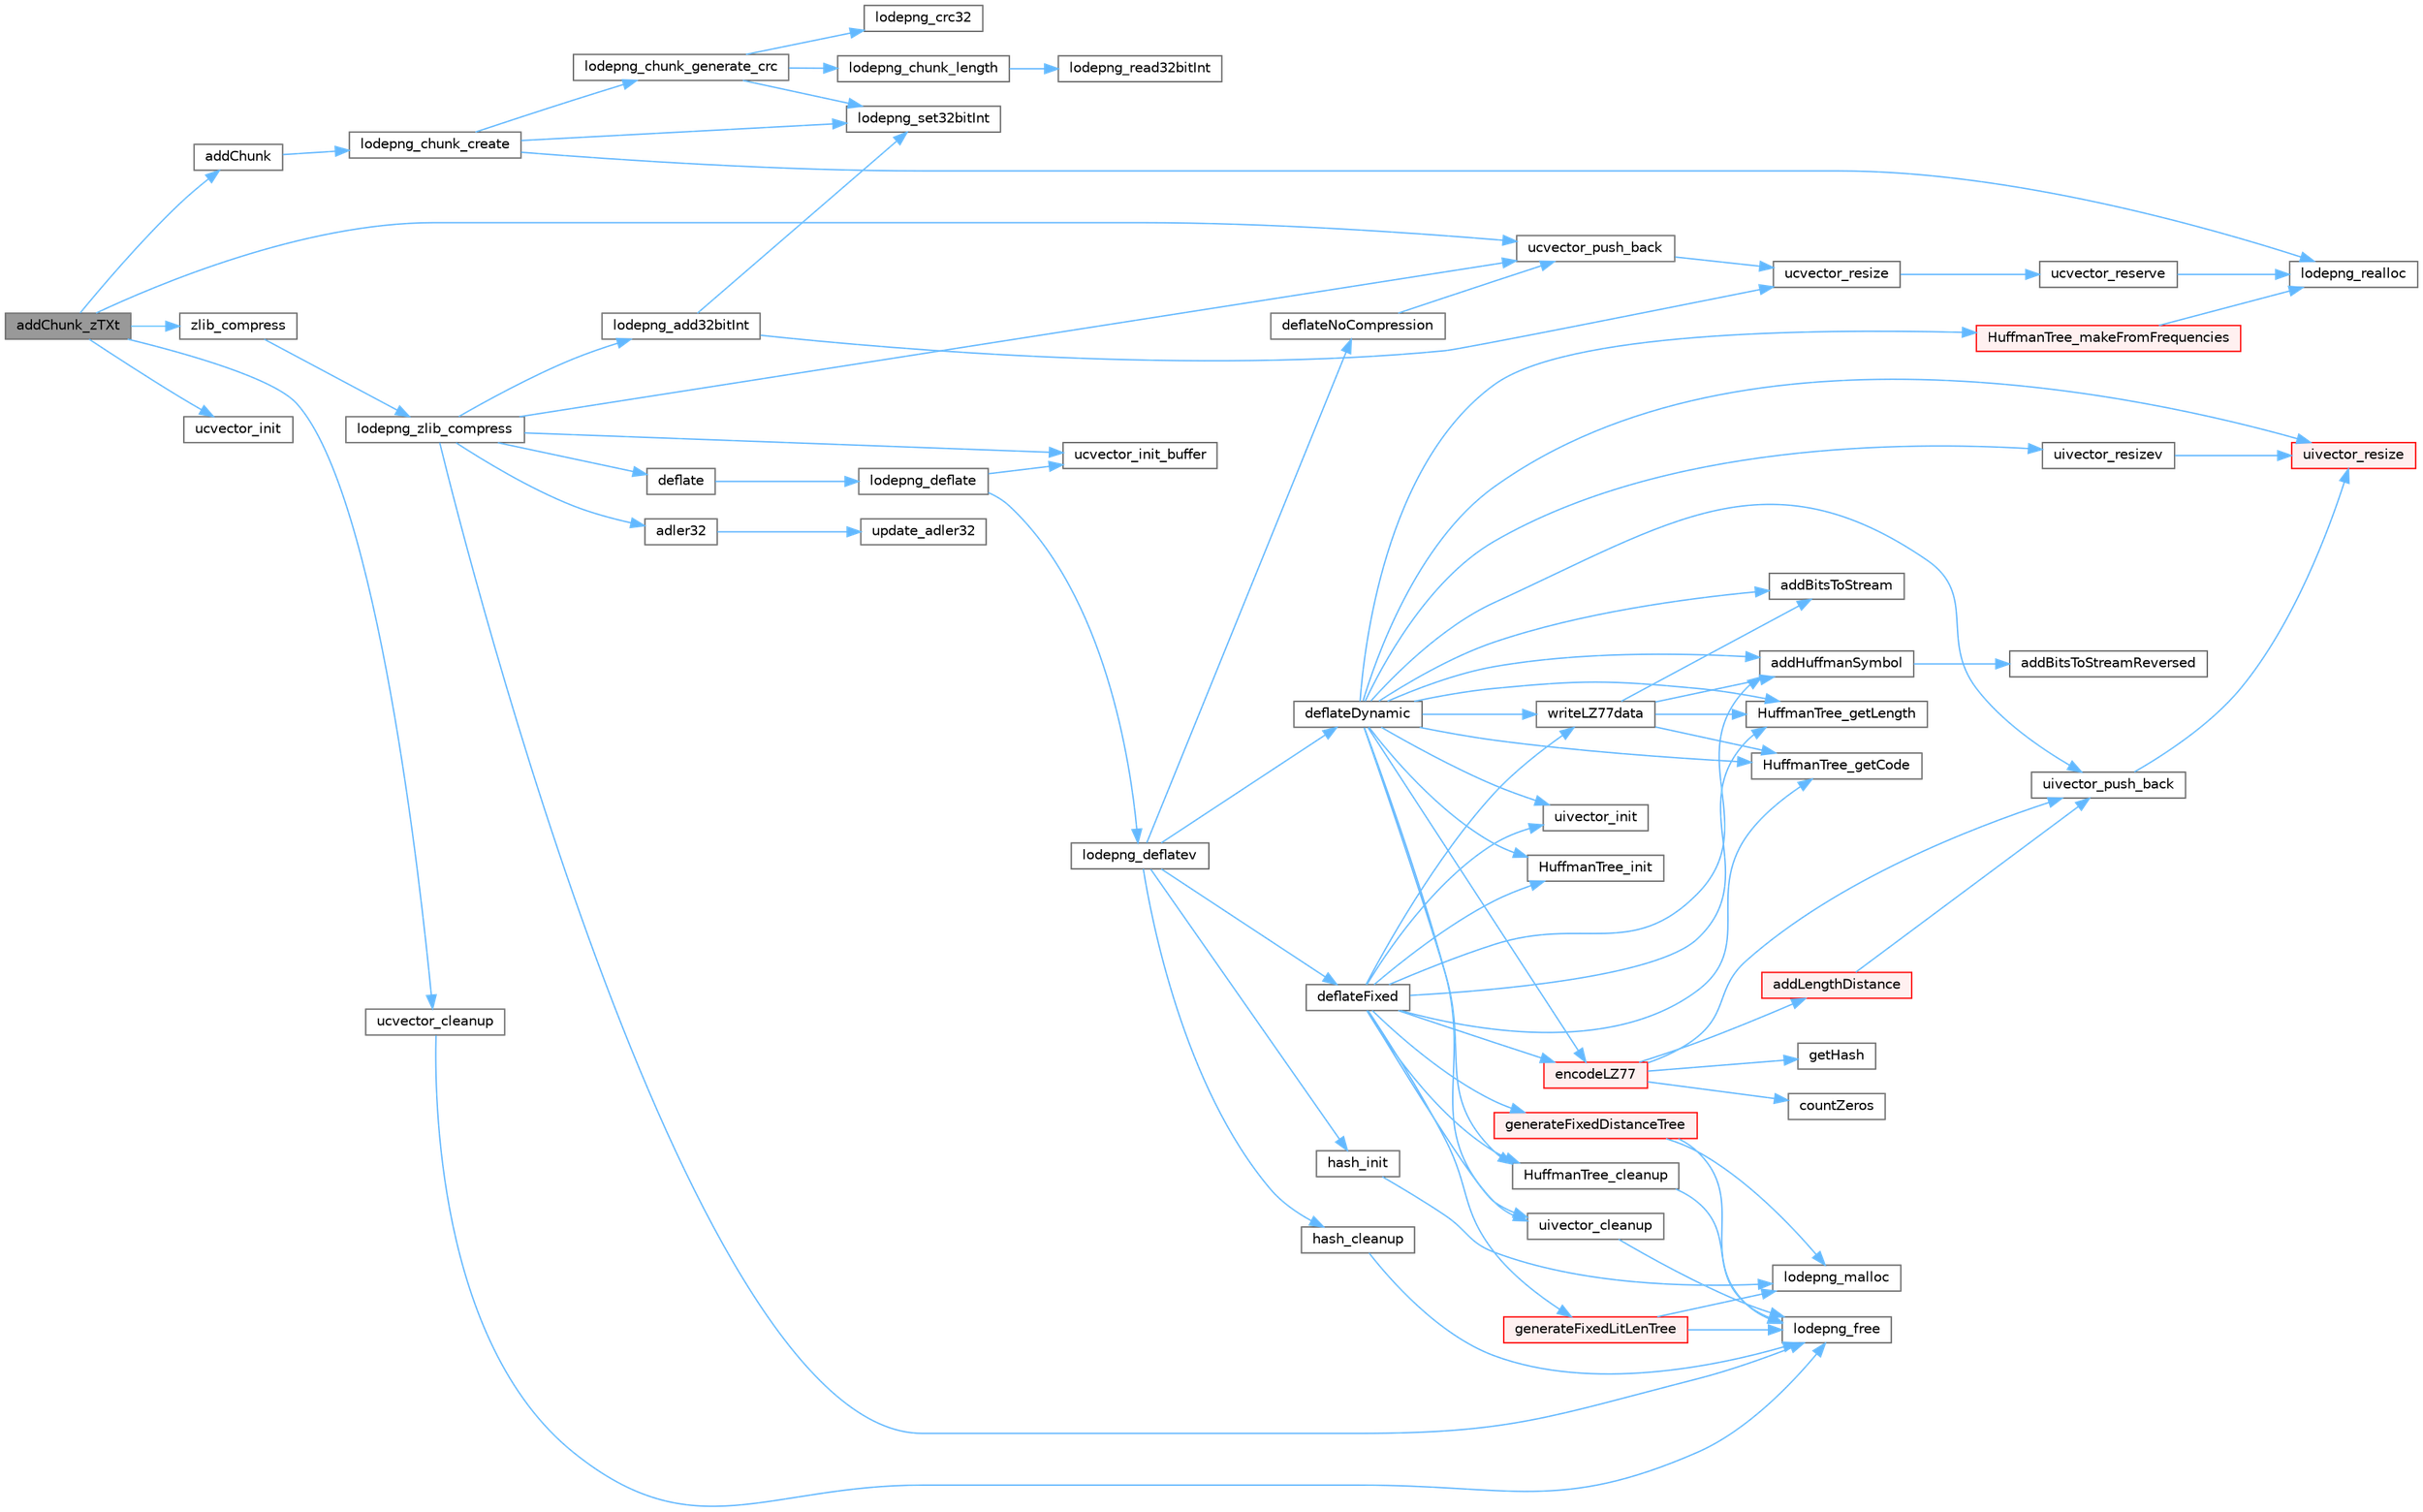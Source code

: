 digraph "addChunk_zTXt"
{
 // LATEX_PDF_SIZE
  bgcolor="transparent";
  edge [fontname=Helvetica,fontsize=10,labelfontname=Helvetica,labelfontsize=10];
  node [fontname=Helvetica,fontsize=10,shape=box,height=0.2,width=0.4];
  rankdir="LR";
  Node1 [id="Node000001",label="addChunk_zTXt",height=0.2,width=0.4,color="gray40", fillcolor="grey60", style="filled", fontcolor="black",tooltip=" "];
  Node1 -> Node2 [id="edge1_Node000001_Node000002",color="steelblue1",style="solid",tooltip=" "];
  Node2 [id="Node000002",label="addChunk",height=0.2,width=0.4,color="grey40", fillcolor="white", style="filled",URL="$lodepng_8cpp.html#af19f183e437b63f5fca48f26807bfa4a",tooltip=" "];
  Node2 -> Node3 [id="edge2_Node000002_Node000003",color="steelblue1",style="solid",tooltip=" "];
  Node3 [id="Node000003",label="lodepng_chunk_create",height=0.2,width=0.4,color="grey40", fillcolor="white", style="filled",URL="$lodepng_8cpp.html#a2659e18b691b087c3b8610f44d9be8b1",tooltip=" "];
  Node3 -> Node4 [id="edge3_Node000003_Node000004",color="steelblue1",style="solid",tooltip=" "];
  Node4 [id="Node000004",label="lodepng_chunk_generate_crc",height=0.2,width=0.4,color="grey40", fillcolor="white", style="filled",URL="$lodepng_8cpp.html#a5ea8918bcdd67d62af9735faa5d03b1b",tooltip=" "];
  Node4 -> Node5 [id="edge4_Node000004_Node000005",color="steelblue1",style="solid",tooltip=" "];
  Node5 [id="Node000005",label="lodepng_chunk_length",height=0.2,width=0.4,color="grey40", fillcolor="white", style="filled",URL="$lodepng_8cpp.html#ad52897a6aecee7dde053c468c6bedda2",tooltip=" "];
  Node5 -> Node6 [id="edge5_Node000005_Node000006",color="steelblue1",style="solid",tooltip=" "];
  Node6 [id="Node000006",label="lodepng_read32bitInt",height=0.2,width=0.4,color="grey40", fillcolor="white", style="filled",URL="$lodepng_8cpp.html#ae0cbc68bfc44dcf1f3186c076272113b",tooltip=" "];
  Node4 -> Node7 [id="edge6_Node000004_Node000007",color="steelblue1",style="solid",tooltip=" "];
  Node7 [id="Node000007",label="lodepng_crc32",height=0.2,width=0.4,color="grey40", fillcolor="white", style="filled",URL="$lodepng_8cpp.html#a912814217b12a5e7a07f5ae745fc0701",tooltip=" "];
  Node4 -> Node8 [id="edge7_Node000004_Node000008",color="steelblue1",style="solid",tooltip=" "];
  Node8 [id="Node000008",label="lodepng_set32bitInt",height=0.2,width=0.4,color="grey40", fillcolor="white", style="filled",URL="$lodepng_8cpp.html#a47e47531b3e88528764994ee5b1ec0f9",tooltip=" "];
  Node3 -> Node9 [id="edge8_Node000003_Node000009",color="steelblue1",style="solid",tooltip=" "];
  Node9 [id="Node000009",label="lodepng_realloc",height=0.2,width=0.4,color="grey40", fillcolor="white", style="filled",URL="$lodepng_8cpp.html#ad7375c56c635fedd36932cf21b703162",tooltip=" "];
  Node3 -> Node8 [id="edge9_Node000003_Node000008",color="steelblue1",style="solid",tooltip=" "];
  Node1 -> Node10 [id="edge10_Node000001_Node000010",color="steelblue1",style="solid",tooltip=" "];
  Node10 [id="Node000010",label="ucvector_cleanup",height=0.2,width=0.4,color="grey40", fillcolor="white", style="filled",URL="$lodepng_8cpp.html#ad689bf84470238e26b01524631d778ec",tooltip=" "];
  Node10 -> Node11 [id="edge11_Node000010_Node000011",color="steelblue1",style="solid",tooltip=" "];
  Node11 [id="Node000011",label="lodepng_free",height=0.2,width=0.4,color="grey40", fillcolor="white", style="filled",URL="$lodepng_8cpp.html#a5cabd4078527ba33b78791fac7e8b15c",tooltip=" "];
  Node1 -> Node12 [id="edge12_Node000001_Node000012",color="steelblue1",style="solid",tooltip=" "];
  Node12 [id="Node000012",label="ucvector_init",height=0.2,width=0.4,color="grey40", fillcolor="white", style="filled",URL="$lodepng_8cpp.html#a1b58c07819eec4ff7e903138c08eb502",tooltip=" "];
  Node1 -> Node13 [id="edge13_Node000001_Node000013",color="steelblue1",style="solid",tooltip=" "];
  Node13 [id="Node000013",label="ucvector_push_back",height=0.2,width=0.4,color="grey40", fillcolor="white", style="filled",URL="$lodepng_8cpp.html#a877b6a70493cb0b29f719ea48a26eadb",tooltip=" "];
  Node13 -> Node14 [id="edge14_Node000013_Node000014",color="steelblue1",style="solid",tooltip=" "];
  Node14 [id="Node000014",label="ucvector_resize",height=0.2,width=0.4,color="grey40", fillcolor="white", style="filled",URL="$lodepng_8cpp.html#ae4e2da90ae4abb858852f211eb28d622",tooltip=" "];
  Node14 -> Node15 [id="edge15_Node000014_Node000015",color="steelblue1",style="solid",tooltip=" "];
  Node15 [id="Node000015",label="ucvector_reserve",height=0.2,width=0.4,color="grey40", fillcolor="white", style="filled",URL="$lodepng_8cpp.html#ac03e508691c2826ee4065627465ccb4a",tooltip=" "];
  Node15 -> Node9 [id="edge16_Node000015_Node000009",color="steelblue1",style="solid",tooltip=" "];
  Node1 -> Node16 [id="edge17_Node000001_Node000016",color="steelblue1",style="solid",tooltip=" "];
  Node16 [id="Node000016",label="zlib_compress",height=0.2,width=0.4,color="grey40", fillcolor="white", style="filled",URL="$lodepng_8cpp.html#a16b8b673224a932324a48890800a85b0",tooltip=" "];
  Node16 -> Node17 [id="edge18_Node000016_Node000017",color="steelblue1",style="solid",tooltip=" "];
  Node17 [id="Node000017",label="lodepng_zlib_compress",height=0.2,width=0.4,color="grey40", fillcolor="white", style="filled",URL="$lodepng_8cpp.html#a72d4240c44c9ba1814dae814c7d80eb1",tooltip=" "];
  Node17 -> Node18 [id="edge19_Node000017_Node000018",color="steelblue1",style="solid",tooltip=" "];
  Node18 [id="Node000018",label="adler32",height=0.2,width=0.4,color="grey40", fillcolor="white", style="filled",URL="$lodepng_8cpp.html#aaff8570a8cd87fb288946c4465077c8d",tooltip=" "];
  Node18 -> Node19 [id="edge20_Node000018_Node000019",color="steelblue1",style="solid",tooltip=" "];
  Node19 [id="Node000019",label="update_adler32",height=0.2,width=0.4,color="grey40", fillcolor="white", style="filled",URL="$lodepng_8cpp.html#a6b8e3bf04ec5a378eabb8851728421dd",tooltip=" "];
  Node17 -> Node20 [id="edge21_Node000017_Node000020",color="steelblue1",style="solid",tooltip=" "];
  Node20 [id="Node000020",label="deflate",height=0.2,width=0.4,color="grey40", fillcolor="white", style="filled",URL="$lodepng_8cpp.html#a1d17e3031a5892a1e34c43b1b3cdae36",tooltip=" "];
  Node20 -> Node21 [id="edge22_Node000020_Node000021",color="steelblue1",style="solid",tooltip=" "];
  Node21 [id="Node000021",label="lodepng_deflate",height=0.2,width=0.4,color="grey40", fillcolor="white", style="filled",URL="$lodepng_8cpp.html#a6f5f070e236aaf9b1809e34b467f3225",tooltip=" "];
  Node21 -> Node22 [id="edge23_Node000021_Node000022",color="steelblue1",style="solid",tooltip=" "];
  Node22 [id="Node000022",label="lodepng_deflatev",height=0.2,width=0.4,color="grey40", fillcolor="white", style="filled",URL="$lodepng_8cpp.html#a39ac60ba8b9972ab13c74559681c6346",tooltip=" "];
  Node22 -> Node23 [id="edge24_Node000022_Node000023",color="steelblue1",style="solid",tooltip=" "];
  Node23 [id="Node000023",label="deflateDynamic",height=0.2,width=0.4,color="grey40", fillcolor="white", style="filled",URL="$lodepng_8cpp.html#ae121df49cb1cf4d071177875f21a364a",tooltip=" "];
  Node23 -> Node24 [id="edge25_Node000023_Node000024",color="steelblue1",style="solid",tooltip=" "];
  Node24 [id="Node000024",label="addBitsToStream",height=0.2,width=0.4,color="grey40", fillcolor="white", style="filled",URL="$lodepng_8cpp.html#aaee6011b88c8b394ccd9e868b01cafa6",tooltip=" "];
  Node23 -> Node25 [id="edge26_Node000023_Node000025",color="steelblue1",style="solid",tooltip=" "];
  Node25 [id="Node000025",label="addHuffmanSymbol",height=0.2,width=0.4,color="grey40", fillcolor="white", style="filled",URL="$lodepng_8cpp.html#a8220b4fba74162202ac5294bde504252",tooltip=" "];
  Node25 -> Node26 [id="edge27_Node000025_Node000026",color="steelblue1",style="solid",tooltip=" "];
  Node26 [id="Node000026",label="addBitsToStreamReversed",height=0.2,width=0.4,color="grey40", fillcolor="white", style="filled",URL="$lodepng_8cpp.html#aef353b91f13641f94a9028ac84fb330c",tooltip=" "];
  Node23 -> Node27 [id="edge28_Node000023_Node000027",color="steelblue1",style="solid",tooltip=" "];
  Node27 [id="Node000027",label="encodeLZ77",height=0.2,width=0.4,color="red", fillcolor="#FFF0F0", style="filled",URL="$lodepng_8cpp.html#a43999e66c6578e9ac1275d7ece61d568",tooltip=" "];
  Node27 -> Node28 [id="edge29_Node000027_Node000028",color="steelblue1",style="solid",tooltip=" "];
  Node28 [id="Node000028",label="addLengthDistance",height=0.2,width=0.4,color="red", fillcolor="#FFF0F0", style="filled",URL="$lodepng_8cpp.html#aad409090a7949e79b1db4c3a34431712",tooltip=" "];
  Node28 -> Node30 [id="edge30_Node000028_Node000030",color="steelblue1",style="solid",tooltip=" "];
  Node30 [id="Node000030",label="uivector_push_back",height=0.2,width=0.4,color="grey40", fillcolor="white", style="filled",URL="$lodepng_8cpp.html#a5cfb7c89e9f18896101fddb10786cbc2",tooltip=" "];
  Node30 -> Node31 [id="edge31_Node000030_Node000031",color="steelblue1",style="solid",tooltip=" "];
  Node31 [id="Node000031",label="uivector_resize",height=0.2,width=0.4,color="red", fillcolor="#FFF0F0", style="filled",URL="$lodepng_8cpp.html#a348bbe51fbdd2881e2caabe468611a26",tooltip=" "];
  Node27 -> Node33 [id="edge32_Node000027_Node000033",color="steelblue1",style="solid",tooltip=" "];
  Node33 [id="Node000033",label="countZeros",height=0.2,width=0.4,color="grey40", fillcolor="white", style="filled",URL="$lodepng_8cpp.html#a92ccc314f19e1d89170fadb55b760464",tooltip=" "];
  Node27 -> Node34 [id="edge33_Node000027_Node000034",color="steelblue1",style="solid",tooltip=" "];
  Node34 [id="Node000034",label="getHash",height=0.2,width=0.4,color="grey40", fillcolor="white", style="filled",URL="$lodepng_8cpp.html#a7a0f9762d3257497e827f8afde3d05fe",tooltip=" "];
  Node27 -> Node30 [id="edge34_Node000027_Node000030",color="steelblue1",style="solid",tooltip=" "];
  Node23 -> Node37 [id="edge35_Node000023_Node000037",color="steelblue1",style="solid",tooltip=" "];
  Node37 [id="Node000037",label="HuffmanTree_cleanup",height=0.2,width=0.4,color="grey40", fillcolor="white", style="filled",URL="$lodepng_8cpp.html#a3228e11a4562c70c9fb78931eb6eb44a",tooltip=" "];
  Node37 -> Node11 [id="edge36_Node000037_Node000011",color="steelblue1",style="solid",tooltip=" "];
  Node23 -> Node38 [id="edge37_Node000023_Node000038",color="steelblue1",style="solid",tooltip=" "];
  Node38 [id="Node000038",label="HuffmanTree_getCode",height=0.2,width=0.4,color="grey40", fillcolor="white", style="filled",URL="$lodepng_8cpp.html#a4a219535105aecc94ba9d4bccfbb66b8",tooltip=" "];
  Node23 -> Node39 [id="edge38_Node000023_Node000039",color="steelblue1",style="solid",tooltip=" "];
  Node39 [id="Node000039",label="HuffmanTree_getLength",height=0.2,width=0.4,color="grey40", fillcolor="white", style="filled",URL="$lodepng_8cpp.html#a0b12e062127bf0b511165c7a14ca9a87",tooltip=" "];
  Node23 -> Node40 [id="edge39_Node000023_Node000040",color="steelblue1",style="solid",tooltip=" "];
  Node40 [id="Node000040",label="HuffmanTree_init",height=0.2,width=0.4,color="grey40", fillcolor="white", style="filled",URL="$lodepng_8cpp.html#a37cb427b175e04defdc48569b76a375c",tooltip=" "];
  Node23 -> Node41 [id="edge40_Node000023_Node000041",color="steelblue1",style="solid",tooltip=" "];
  Node41 [id="Node000041",label="HuffmanTree_makeFromFrequencies",height=0.2,width=0.4,color="red", fillcolor="#FFF0F0", style="filled",URL="$lodepng_8cpp.html#a24e41d5a8d40a77fa34914e2bc030446",tooltip=" "];
  Node41 -> Node9 [id="edge41_Node000041_Node000009",color="steelblue1",style="solid",tooltip=" "];
  Node23 -> Node45 [id="edge42_Node000023_Node000045",color="steelblue1",style="solid",tooltip=" "];
  Node45 [id="Node000045",label="uivector_cleanup",height=0.2,width=0.4,color="grey40", fillcolor="white", style="filled",URL="$lodepng_8cpp.html#a58616079535e14a89a469632d078d336",tooltip=" "];
  Node45 -> Node11 [id="edge43_Node000045_Node000011",color="steelblue1",style="solid",tooltip=" "];
  Node23 -> Node46 [id="edge44_Node000023_Node000046",color="steelblue1",style="solid",tooltip=" "];
  Node46 [id="Node000046",label="uivector_init",height=0.2,width=0.4,color="grey40", fillcolor="white", style="filled",URL="$lodepng_8cpp.html#aa03164e774d0dea9886ccdbb3f591f49",tooltip=" "];
  Node23 -> Node30 [id="edge45_Node000023_Node000030",color="steelblue1",style="solid",tooltip=" "];
  Node23 -> Node31 [id="edge46_Node000023_Node000031",color="steelblue1",style="solid",tooltip=" "];
  Node23 -> Node47 [id="edge47_Node000023_Node000047",color="steelblue1",style="solid",tooltip=" "];
  Node47 [id="Node000047",label="uivector_resizev",height=0.2,width=0.4,color="grey40", fillcolor="white", style="filled",URL="$lodepng_8cpp.html#a2ceb381bbb52c2fc72946047b58ea11d",tooltip=" "];
  Node47 -> Node31 [id="edge48_Node000047_Node000031",color="steelblue1",style="solid",tooltip=" "];
  Node23 -> Node52 [id="edge49_Node000023_Node000052",color="steelblue1",style="solid",tooltip=" "];
  Node52 [id="Node000052",label="writeLZ77data",height=0.2,width=0.4,color="grey40", fillcolor="white", style="filled",URL="$lodepng_8cpp.html#a6bcad159011eeb745922886cb9b72db4",tooltip=" "];
  Node52 -> Node24 [id="edge50_Node000052_Node000024",color="steelblue1",style="solid",tooltip=" "];
  Node52 -> Node25 [id="edge51_Node000052_Node000025",color="steelblue1",style="solid",tooltip=" "];
  Node52 -> Node38 [id="edge52_Node000052_Node000038",color="steelblue1",style="solid",tooltip=" "];
  Node52 -> Node39 [id="edge53_Node000052_Node000039",color="steelblue1",style="solid",tooltip=" "];
  Node22 -> Node53 [id="edge54_Node000022_Node000053",color="steelblue1",style="solid",tooltip=" "];
  Node53 [id="Node000053",label="deflateFixed",height=0.2,width=0.4,color="grey40", fillcolor="white", style="filled",URL="$lodepng_8cpp.html#ae74e5eb341f431e2e8cf099e0691d803",tooltip=" "];
  Node53 -> Node25 [id="edge55_Node000053_Node000025",color="steelblue1",style="solid",tooltip=" "];
  Node53 -> Node27 [id="edge56_Node000053_Node000027",color="steelblue1",style="solid",tooltip=" "];
  Node53 -> Node54 [id="edge57_Node000053_Node000054",color="steelblue1",style="solid",tooltip=" "];
  Node54 [id="Node000054",label="generateFixedDistanceTree",height=0.2,width=0.4,color="red", fillcolor="#FFF0F0", style="filled",URL="$lodepng_8cpp.html#afff6d2d37364f0329eba8b54c380b1ff",tooltip=" "];
  Node54 -> Node11 [id="edge58_Node000054_Node000011",color="steelblue1",style="solid",tooltip=" "];
  Node54 -> Node44 [id="edge59_Node000054_Node000044",color="steelblue1",style="solid",tooltip=" "];
  Node44 [id="Node000044",label="lodepng_malloc",height=0.2,width=0.4,color="grey40", fillcolor="white", style="filled",URL="$lodepng_8cpp.html#a15c8edd4f42cb9696d8f837113af9d30",tooltip=" "];
  Node53 -> Node56 [id="edge60_Node000053_Node000056",color="steelblue1",style="solid",tooltip=" "];
  Node56 [id="Node000056",label="generateFixedLitLenTree",height=0.2,width=0.4,color="red", fillcolor="#FFF0F0", style="filled",URL="$lodepng_8cpp.html#ae061b285397842660d714272df841c39",tooltip=" "];
  Node56 -> Node11 [id="edge61_Node000056_Node000011",color="steelblue1",style="solid",tooltip=" "];
  Node56 -> Node44 [id="edge62_Node000056_Node000044",color="steelblue1",style="solid",tooltip=" "];
  Node53 -> Node37 [id="edge63_Node000053_Node000037",color="steelblue1",style="solid",tooltip=" "];
  Node53 -> Node38 [id="edge64_Node000053_Node000038",color="steelblue1",style="solid",tooltip=" "];
  Node53 -> Node39 [id="edge65_Node000053_Node000039",color="steelblue1",style="solid",tooltip=" "];
  Node53 -> Node40 [id="edge66_Node000053_Node000040",color="steelblue1",style="solid",tooltip=" "];
  Node53 -> Node45 [id="edge67_Node000053_Node000045",color="steelblue1",style="solid",tooltip=" "];
  Node53 -> Node46 [id="edge68_Node000053_Node000046",color="steelblue1",style="solid",tooltip=" "];
  Node53 -> Node52 [id="edge69_Node000053_Node000052",color="steelblue1",style="solid",tooltip=" "];
  Node22 -> Node57 [id="edge70_Node000022_Node000057",color="steelblue1",style="solid",tooltip=" "];
  Node57 [id="Node000057",label="deflateNoCompression",height=0.2,width=0.4,color="grey40", fillcolor="white", style="filled",URL="$lodepng_8cpp.html#a758e000aa92967d5916db08e815e6b1f",tooltip=" "];
  Node57 -> Node13 [id="edge71_Node000057_Node000013",color="steelblue1",style="solid",tooltip=" "];
  Node22 -> Node58 [id="edge72_Node000022_Node000058",color="steelblue1",style="solid",tooltip=" "];
  Node58 [id="Node000058",label="hash_cleanup",height=0.2,width=0.4,color="grey40", fillcolor="white", style="filled",URL="$lodepng_8cpp.html#a42a60458dc0338a8995e04eb17085291",tooltip=" "];
  Node58 -> Node11 [id="edge73_Node000058_Node000011",color="steelblue1",style="solid",tooltip=" "];
  Node22 -> Node59 [id="edge74_Node000022_Node000059",color="steelblue1",style="solid",tooltip=" "];
  Node59 [id="Node000059",label="hash_init",height=0.2,width=0.4,color="grey40", fillcolor="white", style="filled",URL="$lodepng_8cpp.html#af0c3ddc6fb0114714f7e87a485f0403a",tooltip=" "];
  Node59 -> Node44 [id="edge75_Node000059_Node000044",color="steelblue1",style="solid",tooltip=" "];
  Node21 -> Node60 [id="edge76_Node000021_Node000060",color="steelblue1",style="solid",tooltip=" "];
  Node60 [id="Node000060",label="ucvector_init_buffer",height=0.2,width=0.4,color="grey40", fillcolor="white", style="filled",URL="$lodepng_8cpp.html#a965dbd8125f0471f3e0d8206b4c91f22",tooltip=" "];
  Node17 -> Node61 [id="edge77_Node000017_Node000061",color="steelblue1",style="solid",tooltip=" "];
  Node61 [id="Node000061",label="lodepng_add32bitInt",height=0.2,width=0.4,color="grey40", fillcolor="white", style="filled",URL="$lodepng_8cpp.html#a4fc3164cfaabc5861f53a7cfb756b680",tooltip=" "];
  Node61 -> Node8 [id="edge78_Node000061_Node000008",color="steelblue1",style="solid",tooltip=" "];
  Node61 -> Node14 [id="edge79_Node000061_Node000014",color="steelblue1",style="solid",tooltip=" "];
  Node17 -> Node11 [id="edge80_Node000017_Node000011",color="steelblue1",style="solid",tooltip=" "];
  Node17 -> Node60 [id="edge81_Node000017_Node000060",color="steelblue1",style="solid",tooltip=" "];
  Node17 -> Node13 [id="edge82_Node000017_Node000013",color="steelblue1",style="solid",tooltip=" "];
}
